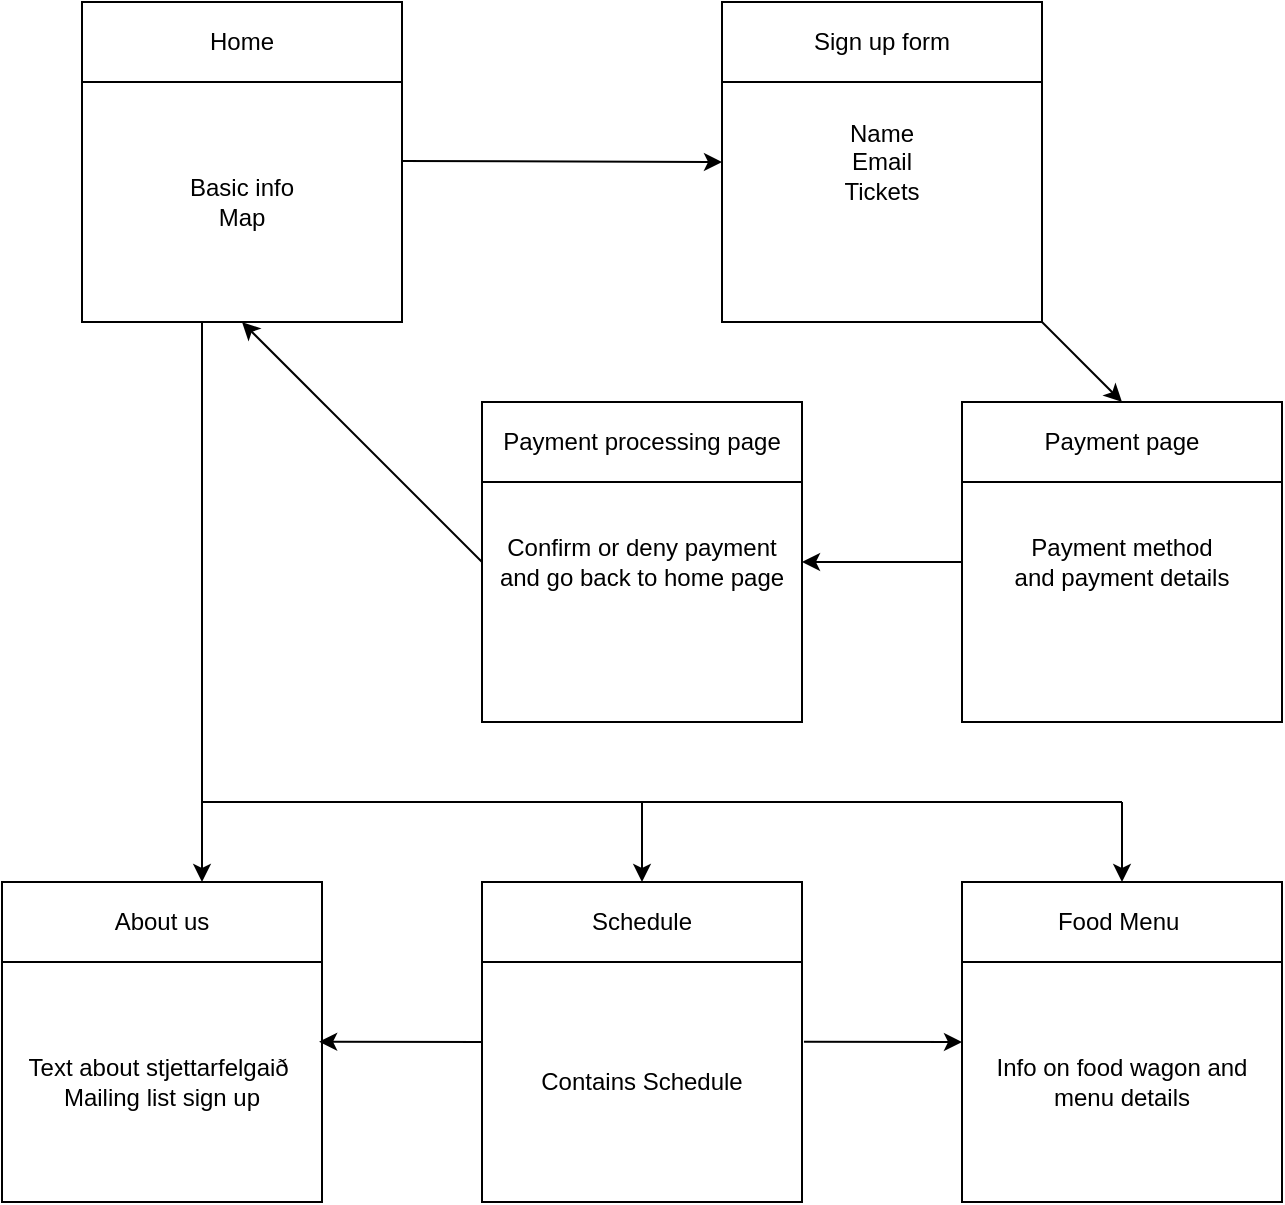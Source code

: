 <mxfile version="26.0.14">
  <diagram name="Page-1" id="GcmpMD9mdpW60Z_3lnTt">
    <mxGraphModel dx="934" dy="579" grid="1" gridSize="10" guides="1" tooltips="1" connect="1" arrows="1" fold="1" page="1" pageScale="1" pageWidth="850" pageHeight="1100" math="0" shadow="0">
      <root>
        <mxCell id="0" />
        <mxCell id="1" parent="0" />
        <mxCell id="SyjaQ5eisRchlMNotY5A-1" value="" style="whiteSpace=wrap;html=1;aspect=fixed;" parent="1" vertex="1">
          <mxGeometry x="80" y="80" width="160" height="160" as="geometry" />
        </mxCell>
        <mxCell id="SyjaQ5eisRchlMNotY5A-6" value="" style="rounded=0;whiteSpace=wrap;html=1;" parent="1" vertex="1">
          <mxGeometry x="80" y="80" width="160" height="40" as="geometry" />
        </mxCell>
        <mxCell id="SyjaQ5eisRchlMNotY5A-8" value="Basic info&lt;div&gt;Map&lt;/div&gt;" style="text;html=1;align=center;verticalAlign=middle;whiteSpace=wrap;rounded=0;" parent="1" vertex="1">
          <mxGeometry x="80" y="120" width="160" height="120" as="geometry" />
        </mxCell>
        <mxCell id="SyjaQ5eisRchlMNotY5A-12" value="Home" style="text;html=1;align=center;verticalAlign=middle;whiteSpace=wrap;rounded=0;" parent="1" vertex="1">
          <mxGeometry x="80" y="80" width="160" height="40" as="geometry" />
        </mxCell>
        <mxCell id="SyjaQ5eisRchlMNotY5A-13" value="Name&lt;div&gt;&lt;span style=&quot;background-color: transparent; color: light-dark(rgb(0, 0, 0), rgb(255, 255, 255));&quot;&gt;Email&lt;/span&gt;&lt;div&gt;&lt;div&gt;&lt;span style=&quot;background-color: transparent; color: light-dark(rgb(0, 0, 0), rgb(255, 255, 255));&quot;&gt;Tickets&lt;/span&gt;&lt;/div&gt;&lt;/div&gt;&lt;/div&gt;" style="whiteSpace=wrap;html=1;aspect=fixed;" parent="1" vertex="1">
          <mxGeometry x="400" y="80" width="160" height="160" as="geometry" />
        </mxCell>
        <mxCell id="SyjaQ5eisRchlMNotY5A-14" value="Sign up form" style="rounded=0;whiteSpace=wrap;html=1;" parent="1" vertex="1">
          <mxGeometry x="400" y="80" width="160" height="40" as="geometry" />
        </mxCell>
        <mxCell id="SyjaQ5eisRchlMNotY5A-17" value="" style="whiteSpace=wrap;html=1;aspect=fixed;" parent="1" vertex="1">
          <mxGeometry x="40" y="520" width="160" height="160" as="geometry" />
        </mxCell>
        <mxCell id="SyjaQ5eisRchlMNotY5A-18" value="" style="rounded=0;whiteSpace=wrap;html=1;" parent="1" vertex="1">
          <mxGeometry x="40" y="520" width="160" height="40" as="geometry" />
        </mxCell>
        <mxCell id="SyjaQ5eisRchlMNotY5A-19" value="Text about stjettarfelgaið&amp;nbsp;&lt;div&gt;Mailing list sign up&lt;/div&gt;" style="text;html=1;align=center;verticalAlign=middle;whiteSpace=wrap;rounded=0;" parent="1" vertex="1">
          <mxGeometry x="40" y="560" width="160" height="120" as="geometry" />
        </mxCell>
        <mxCell id="SyjaQ5eisRchlMNotY5A-20" value="About us" style="text;html=1;align=center;verticalAlign=middle;whiteSpace=wrap;rounded=0;" parent="1" vertex="1">
          <mxGeometry x="40" y="520" width="160" height="40" as="geometry" />
        </mxCell>
        <mxCell id="SyjaQ5eisRchlMNotY5A-21" value="" style="whiteSpace=wrap;html=1;aspect=fixed;" parent="1" vertex="1">
          <mxGeometry x="280" y="520" width="160" height="160" as="geometry" />
        </mxCell>
        <mxCell id="SyjaQ5eisRchlMNotY5A-22" value="" style="rounded=0;whiteSpace=wrap;html=1;" parent="1" vertex="1">
          <mxGeometry x="280" y="520" width="160" height="40" as="geometry" />
        </mxCell>
        <mxCell id="SyjaQ5eisRchlMNotY5A-23" value="Contains&amp;nbsp;Schedule" style="text;html=1;align=center;verticalAlign=middle;whiteSpace=wrap;rounded=0;" parent="1" vertex="1">
          <mxGeometry x="280" y="560" width="160" height="120" as="geometry" />
        </mxCell>
        <mxCell id="SyjaQ5eisRchlMNotY5A-24" value="Schedule" style="text;html=1;align=center;verticalAlign=middle;whiteSpace=wrap;rounded=0;" parent="1" vertex="1">
          <mxGeometry x="280" y="520" width="160" height="40" as="geometry" />
        </mxCell>
        <mxCell id="pQvoSrDBenpnfP7YrfeE-1" value="Payment method&lt;div&gt;and payment details&lt;/div&gt;" style="whiteSpace=wrap;html=1;aspect=fixed;" vertex="1" parent="1">
          <mxGeometry x="520" y="280" width="160" height="160" as="geometry" />
        </mxCell>
        <mxCell id="pQvoSrDBenpnfP7YrfeE-2" value="Payment page" style="rounded=0;whiteSpace=wrap;html=1;" vertex="1" parent="1">
          <mxGeometry x="520" y="280" width="160" height="40" as="geometry" />
        </mxCell>
        <mxCell id="pQvoSrDBenpnfP7YrfeE-3" value="Confirm or deny payment and go back to home page" style="whiteSpace=wrap;html=1;aspect=fixed;" vertex="1" parent="1">
          <mxGeometry x="280" y="280" width="160" height="160" as="geometry" />
        </mxCell>
        <mxCell id="pQvoSrDBenpnfP7YrfeE-4" value="Payment processing page" style="rounded=0;whiteSpace=wrap;html=1;" vertex="1" parent="1">
          <mxGeometry x="280" y="280" width="160" height="40" as="geometry" />
        </mxCell>
        <mxCell id="pQvoSrDBenpnfP7YrfeE-9" value="" style="endArrow=classic;html=1;rounded=0;entryX=0;entryY=0.5;entryDx=0;entryDy=0;" edge="1" parent="1" target="SyjaQ5eisRchlMNotY5A-13">
          <mxGeometry width="50" height="50" relative="1" as="geometry">
            <mxPoint x="240" y="159.5" as="sourcePoint" />
            <mxPoint x="359" y="159.5" as="targetPoint" />
            <Array as="points" />
          </mxGeometry>
        </mxCell>
        <mxCell id="pQvoSrDBenpnfP7YrfeE-10" value="" style="endArrow=classic;html=1;rounded=0;entryX=0.5;entryY=0;entryDx=0;entryDy=0;" edge="1" parent="1" target="pQvoSrDBenpnfP7YrfeE-2">
          <mxGeometry width="50" height="50" relative="1" as="geometry">
            <mxPoint x="560" y="240" as="sourcePoint" />
            <mxPoint x="610" y="190" as="targetPoint" />
          </mxGeometry>
        </mxCell>
        <mxCell id="pQvoSrDBenpnfP7YrfeE-11" value="" style="endArrow=classic;html=1;rounded=0;entryX=1;entryY=0.5;entryDx=0;entryDy=0;" edge="1" parent="1" target="pQvoSrDBenpnfP7YrfeE-3">
          <mxGeometry width="50" height="50" relative="1" as="geometry">
            <mxPoint x="520" y="360" as="sourcePoint" />
            <mxPoint x="570" y="310" as="targetPoint" />
          </mxGeometry>
        </mxCell>
        <mxCell id="pQvoSrDBenpnfP7YrfeE-12" value="" style="endArrow=classic;html=1;rounded=0;entryX=0.5;entryY=1;entryDx=0;entryDy=0;" edge="1" parent="1" target="SyjaQ5eisRchlMNotY5A-8">
          <mxGeometry width="50" height="50" relative="1" as="geometry">
            <mxPoint x="280" y="360" as="sourcePoint" />
            <mxPoint x="330" y="310" as="targetPoint" />
            <Array as="points">
              <mxPoint x="280" y="360" />
            </Array>
          </mxGeometry>
        </mxCell>
        <mxCell id="pQvoSrDBenpnfP7YrfeE-14" value="" style="whiteSpace=wrap;html=1;aspect=fixed;" vertex="1" parent="1">
          <mxGeometry x="520" y="520" width="160" height="160" as="geometry" />
        </mxCell>
        <mxCell id="pQvoSrDBenpnfP7YrfeE-15" value="Food Menu&amp;nbsp;" style="rounded=0;whiteSpace=wrap;html=1;" vertex="1" parent="1">
          <mxGeometry x="520" y="520" width="160" height="40" as="geometry" />
        </mxCell>
        <mxCell id="pQvoSrDBenpnfP7YrfeE-16" value="Info on food wagon and menu details" style="text;html=1;align=center;verticalAlign=middle;whiteSpace=wrap;rounded=0;" vertex="1" parent="1">
          <mxGeometry x="520" y="560" width="160" height="120" as="geometry" />
        </mxCell>
        <mxCell id="pQvoSrDBenpnfP7YrfeE-19" value="" style="endArrow=none;html=1;rounded=0;" edge="1" parent="1">
          <mxGeometry width="50" height="50" relative="1" as="geometry">
            <mxPoint x="140" y="450" as="sourcePoint" />
            <mxPoint x="140" y="240" as="targetPoint" />
          </mxGeometry>
        </mxCell>
        <mxCell id="pQvoSrDBenpnfP7YrfeE-20" value="" style="endArrow=classic;html=1;rounded=0;" edge="1" parent="1">
          <mxGeometry width="50" height="50" relative="1" as="geometry">
            <mxPoint x="140" y="450" as="sourcePoint" />
            <mxPoint x="140" y="520" as="targetPoint" />
          </mxGeometry>
        </mxCell>
        <mxCell id="pQvoSrDBenpnfP7YrfeE-21" value="" style="endArrow=none;html=1;rounded=0;" edge="1" parent="1">
          <mxGeometry width="50" height="50" relative="1" as="geometry">
            <mxPoint x="140" y="480" as="sourcePoint" />
            <mxPoint x="600" y="480" as="targetPoint" />
          </mxGeometry>
        </mxCell>
        <mxCell id="pQvoSrDBenpnfP7YrfeE-22" value="" style="endArrow=classic;html=1;rounded=0;entryX=0.5;entryY=0;entryDx=0;entryDy=0;" edge="1" parent="1" target="SyjaQ5eisRchlMNotY5A-24">
          <mxGeometry width="50" height="50" relative="1" as="geometry">
            <mxPoint x="360" y="480" as="sourcePoint" />
            <mxPoint x="410" y="430" as="targetPoint" />
            <Array as="points">
              <mxPoint x="360" y="480" />
            </Array>
          </mxGeometry>
        </mxCell>
        <mxCell id="pQvoSrDBenpnfP7YrfeE-23" value="" style="endArrow=classic;html=1;rounded=0;entryX=0.5;entryY=0;entryDx=0;entryDy=0;" edge="1" parent="1" target="pQvoSrDBenpnfP7YrfeE-15">
          <mxGeometry width="50" height="50" relative="1" as="geometry">
            <mxPoint x="600" y="480" as="sourcePoint" />
            <mxPoint x="650" y="430" as="targetPoint" />
          </mxGeometry>
        </mxCell>
        <mxCell id="pQvoSrDBenpnfP7YrfeE-24" value="" style="endArrow=classic;html=1;rounded=0;exitX=1.006;exitY=0.332;exitDx=0;exitDy=0;exitPerimeter=0;" edge="1" parent="1" source="SyjaQ5eisRchlMNotY5A-23">
          <mxGeometry width="50" height="50" relative="1" as="geometry">
            <mxPoint x="450" y="600" as="sourcePoint" />
            <mxPoint x="520" y="600" as="targetPoint" />
          </mxGeometry>
        </mxCell>
        <mxCell id="pQvoSrDBenpnfP7YrfeE-25" value="" style="endArrow=classic;html=1;rounded=0;entryX=0.991;entryY=0.332;entryDx=0;entryDy=0;entryPerimeter=0;" edge="1" parent="1" target="SyjaQ5eisRchlMNotY5A-19">
          <mxGeometry width="50" height="50" relative="1" as="geometry">
            <mxPoint x="280" y="600" as="sourcePoint" />
            <mxPoint x="210" y="599" as="targetPoint" />
          </mxGeometry>
        </mxCell>
      </root>
    </mxGraphModel>
  </diagram>
</mxfile>

